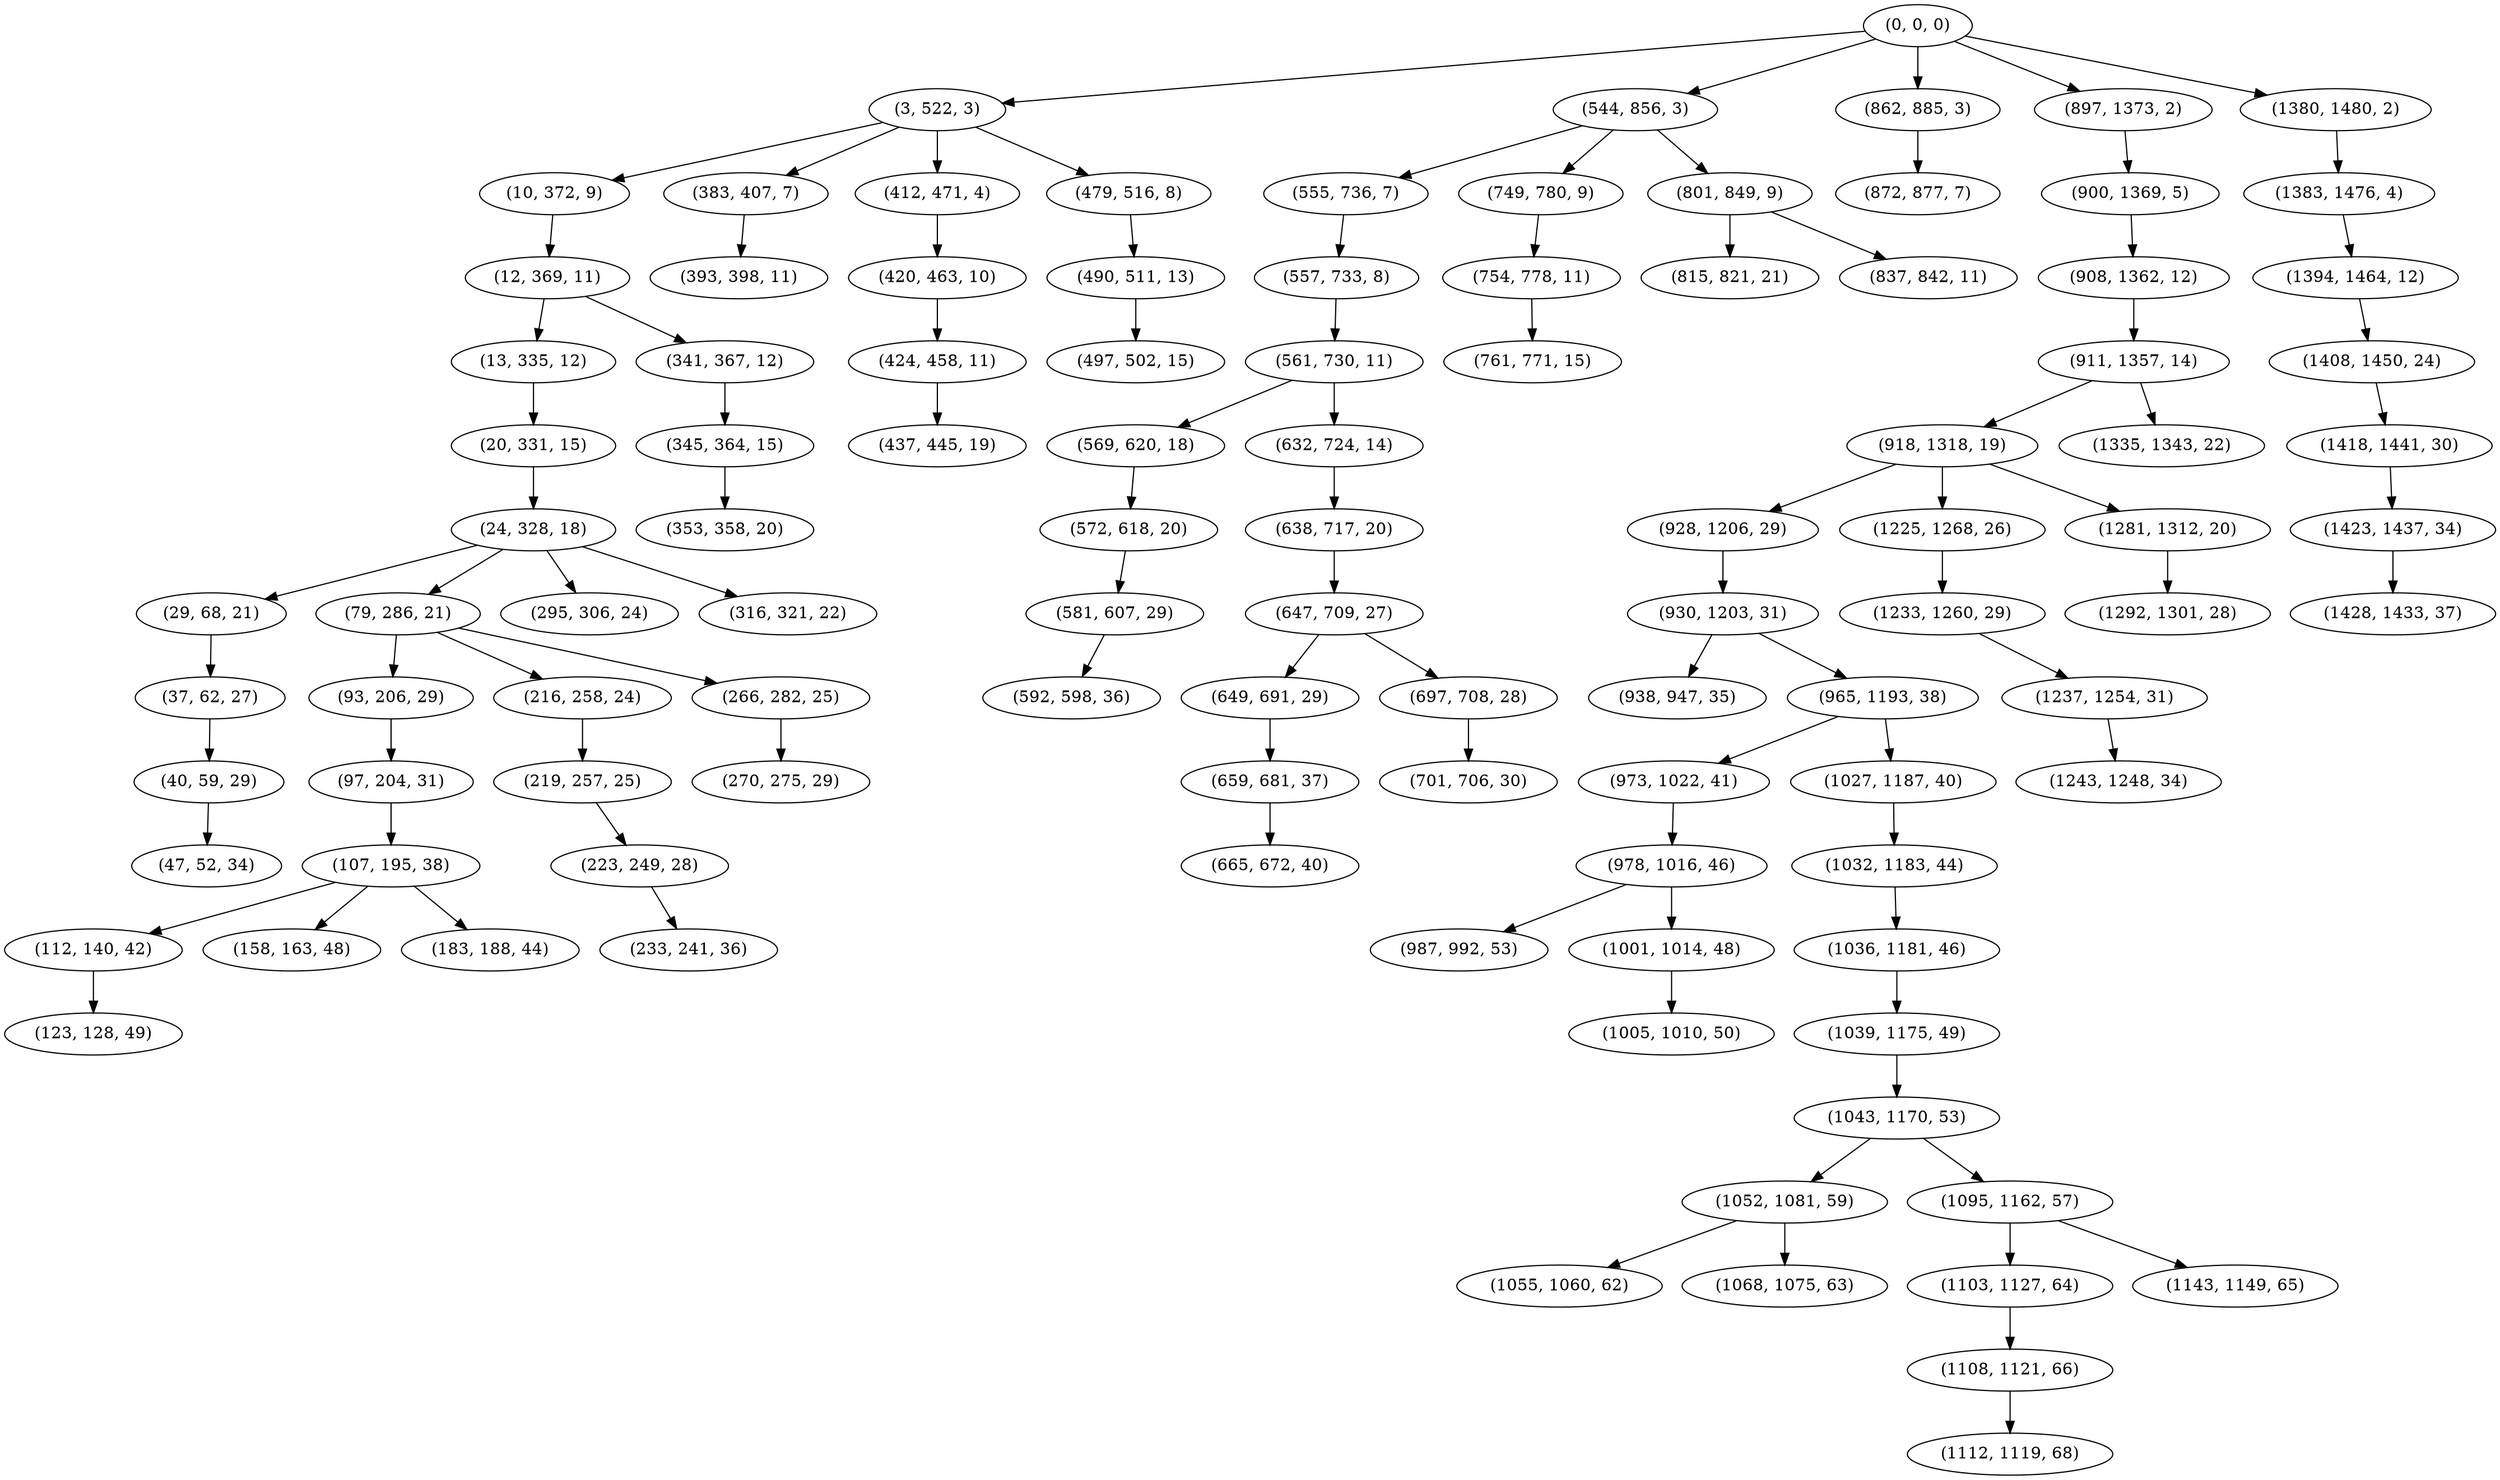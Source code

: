 digraph tree {
    "(0, 0, 0)";
    "(3, 522, 3)";
    "(10, 372, 9)";
    "(12, 369, 11)";
    "(13, 335, 12)";
    "(20, 331, 15)";
    "(24, 328, 18)";
    "(29, 68, 21)";
    "(37, 62, 27)";
    "(40, 59, 29)";
    "(47, 52, 34)";
    "(79, 286, 21)";
    "(93, 206, 29)";
    "(97, 204, 31)";
    "(107, 195, 38)";
    "(112, 140, 42)";
    "(123, 128, 49)";
    "(158, 163, 48)";
    "(183, 188, 44)";
    "(216, 258, 24)";
    "(219, 257, 25)";
    "(223, 249, 28)";
    "(233, 241, 36)";
    "(266, 282, 25)";
    "(270, 275, 29)";
    "(295, 306, 24)";
    "(316, 321, 22)";
    "(341, 367, 12)";
    "(345, 364, 15)";
    "(353, 358, 20)";
    "(383, 407, 7)";
    "(393, 398, 11)";
    "(412, 471, 4)";
    "(420, 463, 10)";
    "(424, 458, 11)";
    "(437, 445, 19)";
    "(479, 516, 8)";
    "(490, 511, 13)";
    "(497, 502, 15)";
    "(544, 856, 3)";
    "(555, 736, 7)";
    "(557, 733, 8)";
    "(561, 730, 11)";
    "(569, 620, 18)";
    "(572, 618, 20)";
    "(581, 607, 29)";
    "(592, 598, 36)";
    "(632, 724, 14)";
    "(638, 717, 20)";
    "(647, 709, 27)";
    "(649, 691, 29)";
    "(659, 681, 37)";
    "(665, 672, 40)";
    "(697, 708, 28)";
    "(701, 706, 30)";
    "(749, 780, 9)";
    "(754, 778, 11)";
    "(761, 771, 15)";
    "(801, 849, 9)";
    "(815, 821, 21)";
    "(837, 842, 11)";
    "(862, 885, 3)";
    "(872, 877, 7)";
    "(897, 1373, 2)";
    "(900, 1369, 5)";
    "(908, 1362, 12)";
    "(911, 1357, 14)";
    "(918, 1318, 19)";
    "(928, 1206, 29)";
    "(930, 1203, 31)";
    "(938, 947, 35)";
    "(965, 1193, 38)";
    "(973, 1022, 41)";
    "(978, 1016, 46)";
    "(987, 992, 53)";
    "(1001, 1014, 48)";
    "(1005, 1010, 50)";
    "(1027, 1187, 40)";
    "(1032, 1183, 44)";
    "(1036, 1181, 46)";
    "(1039, 1175, 49)";
    "(1043, 1170, 53)";
    "(1052, 1081, 59)";
    "(1055, 1060, 62)";
    "(1068, 1075, 63)";
    "(1095, 1162, 57)";
    "(1103, 1127, 64)";
    "(1108, 1121, 66)";
    "(1112, 1119, 68)";
    "(1143, 1149, 65)";
    "(1225, 1268, 26)";
    "(1233, 1260, 29)";
    "(1237, 1254, 31)";
    "(1243, 1248, 34)";
    "(1281, 1312, 20)";
    "(1292, 1301, 28)";
    "(1335, 1343, 22)";
    "(1380, 1480, 2)";
    "(1383, 1476, 4)";
    "(1394, 1464, 12)";
    "(1408, 1450, 24)";
    "(1418, 1441, 30)";
    "(1423, 1437, 34)";
    "(1428, 1433, 37)";
    "(0, 0, 0)" -> "(3, 522, 3)";
    "(0, 0, 0)" -> "(544, 856, 3)";
    "(0, 0, 0)" -> "(862, 885, 3)";
    "(0, 0, 0)" -> "(897, 1373, 2)";
    "(0, 0, 0)" -> "(1380, 1480, 2)";
    "(3, 522, 3)" -> "(10, 372, 9)";
    "(3, 522, 3)" -> "(383, 407, 7)";
    "(3, 522, 3)" -> "(412, 471, 4)";
    "(3, 522, 3)" -> "(479, 516, 8)";
    "(10, 372, 9)" -> "(12, 369, 11)";
    "(12, 369, 11)" -> "(13, 335, 12)";
    "(12, 369, 11)" -> "(341, 367, 12)";
    "(13, 335, 12)" -> "(20, 331, 15)";
    "(20, 331, 15)" -> "(24, 328, 18)";
    "(24, 328, 18)" -> "(29, 68, 21)";
    "(24, 328, 18)" -> "(79, 286, 21)";
    "(24, 328, 18)" -> "(295, 306, 24)";
    "(24, 328, 18)" -> "(316, 321, 22)";
    "(29, 68, 21)" -> "(37, 62, 27)";
    "(37, 62, 27)" -> "(40, 59, 29)";
    "(40, 59, 29)" -> "(47, 52, 34)";
    "(79, 286, 21)" -> "(93, 206, 29)";
    "(79, 286, 21)" -> "(216, 258, 24)";
    "(79, 286, 21)" -> "(266, 282, 25)";
    "(93, 206, 29)" -> "(97, 204, 31)";
    "(97, 204, 31)" -> "(107, 195, 38)";
    "(107, 195, 38)" -> "(112, 140, 42)";
    "(107, 195, 38)" -> "(158, 163, 48)";
    "(107, 195, 38)" -> "(183, 188, 44)";
    "(112, 140, 42)" -> "(123, 128, 49)";
    "(216, 258, 24)" -> "(219, 257, 25)";
    "(219, 257, 25)" -> "(223, 249, 28)";
    "(223, 249, 28)" -> "(233, 241, 36)";
    "(266, 282, 25)" -> "(270, 275, 29)";
    "(341, 367, 12)" -> "(345, 364, 15)";
    "(345, 364, 15)" -> "(353, 358, 20)";
    "(383, 407, 7)" -> "(393, 398, 11)";
    "(412, 471, 4)" -> "(420, 463, 10)";
    "(420, 463, 10)" -> "(424, 458, 11)";
    "(424, 458, 11)" -> "(437, 445, 19)";
    "(479, 516, 8)" -> "(490, 511, 13)";
    "(490, 511, 13)" -> "(497, 502, 15)";
    "(544, 856, 3)" -> "(555, 736, 7)";
    "(544, 856, 3)" -> "(749, 780, 9)";
    "(544, 856, 3)" -> "(801, 849, 9)";
    "(555, 736, 7)" -> "(557, 733, 8)";
    "(557, 733, 8)" -> "(561, 730, 11)";
    "(561, 730, 11)" -> "(569, 620, 18)";
    "(561, 730, 11)" -> "(632, 724, 14)";
    "(569, 620, 18)" -> "(572, 618, 20)";
    "(572, 618, 20)" -> "(581, 607, 29)";
    "(581, 607, 29)" -> "(592, 598, 36)";
    "(632, 724, 14)" -> "(638, 717, 20)";
    "(638, 717, 20)" -> "(647, 709, 27)";
    "(647, 709, 27)" -> "(649, 691, 29)";
    "(647, 709, 27)" -> "(697, 708, 28)";
    "(649, 691, 29)" -> "(659, 681, 37)";
    "(659, 681, 37)" -> "(665, 672, 40)";
    "(697, 708, 28)" -> "(701, 706, 30)";
    "(749, 780, 9)" -> "(754, 778, 11)";
    "(754, 778, 11)" -> "(761, 771, 15)";
    "(801, 849, 9)" -> "(815, 821, 21)";
    "(801, 849, 9)" -> "(837, 842, 11)";
    "(862, 885, 3)" -> "(872, 877, 7)";
    "(897, 1373, 2)" -> "(900, 1369, 5)";
    "(900, 1369, 5)" -> "(908, 1362, 12)";
    "(908, 1362, 12)" -> "(911, 1357, 14)";
    "(911, 1357, 14)" -> "(918, 1318, 19)";
    "(911, 1357, 14)" -> "(1335, 1343, 22)";
    "(918, 1318, 19)" -> "(928, 1206, 29)";
    "(918, 1318, 19)" -> "(1225, 1268, 26)";
    "(918, 1318, 19)" -> "(1281, 1312, 20)";
    "(928, 1206, 29)" -> "(930, 1203, 31)";
    "(930, 1203, 31)" -> "(938, 947, 35)";
    "(930, 1203, 31)" -> "(965, 1193, 38)";
    "(965, 1193, 38)" -> "(973, 1022, 41)";
    "(965, 1193, 38)" -> "(1027, 1187, 40)";
    "(973, 1022, 41)" -> "(978, 1016, 46)";
    "(978, 1016, 46)" -> "(987, 992, 53)";
    "(978, 1016, 46)" -> "(1001, 1014, 48)";
    "(1001, 1014, 48)" -> "(1005, 1010, 50)";
    "(1027, 1187, 40)" -> "(1032, 1183, 44)";
    "(1032, 1183, 44)" -> "(1036, 1181, 46)";
    "(1036, 1181, 46)" -> "(1039, 1175, 49)";
    "(1039, 1175, 49)" -> "(1043, 1170, 53)";
    "(1043, 1170, 53)" -> "(1052, 1081, 59)";
    "(1043, 1170, 53)" -> "(1095, 1162, 57)";
    "(1052, 1081, 59)" -> "(1055, 1060, 62)";
    "(1052, 1081, 59)" -> "(1068, 1075, 63)";
    "(1095, 1162, 57)" -> "(1103, 1127, 64)";
    "(1095, 1162, 57)" -> "(1143, 1149, 65)";
    "(1103, 1127, 64)" -> "(1108, 1121, 66)";
    "(1108, 1121, 66)" -> "(1112, 1119, 68)";
    "(1225, 1268, 26)" -> "(1233, 1260, 29)";
    "(1233, 1260, 29)" -> "(1237, 1254, 31)";
    "(1237, 1254, 31)" -> "(1243, 1248, 34)";
    "(1281, 1312, 20)" -> "(1292, 1301, 28)";
    "(1380, 1480, 2)" -> "(1383, 1476, 4)";
    "(1383, 1476, 4)" -> "(1394, 1464, 12)";
    "(1394, 1464, 12)" -> "(1408, 1450, 24)";
    "(1408, 1450, 24)" -> "(1418, 1441, 30)";
    "(1418, 1441, 30)" -> "(1423, 1437, 34)";
    "(1423, 1437, 34)" -> "(1428, 1433, 37)";
}
